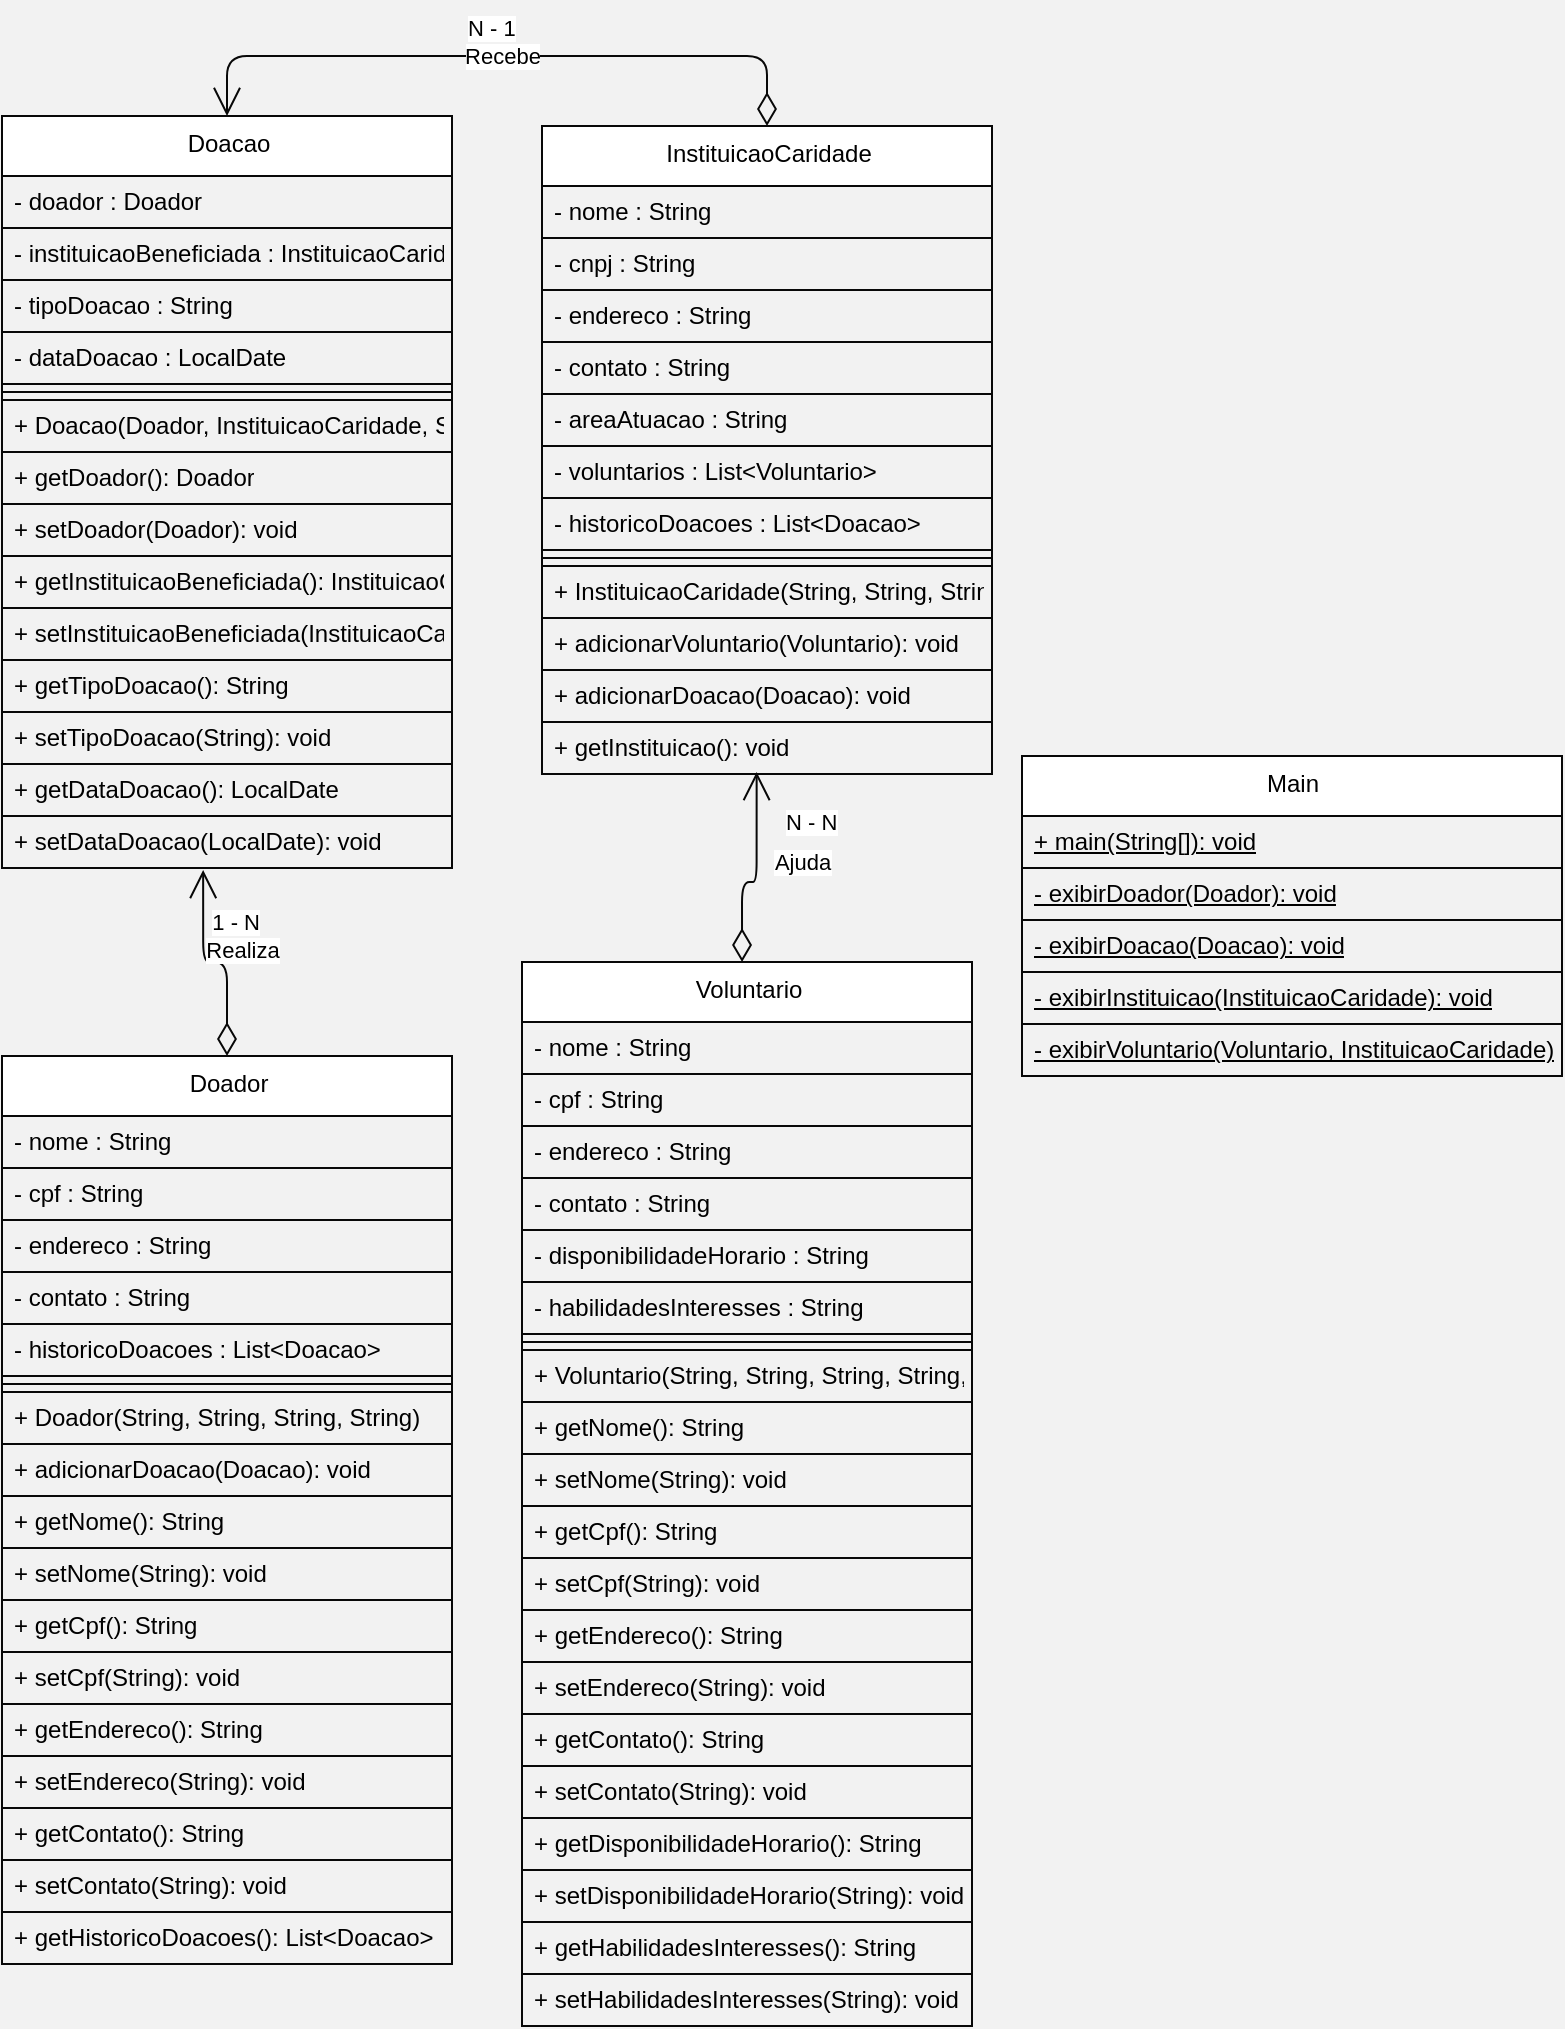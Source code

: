 <mxfile>
    <diagram id="HjIzs9MZ5bQoH0ZlZteO" name="Page-1">
        <mxGraphModel dx="3528" dy="1968" grid="1" gridSize="10" guides="1" tooltips="1" connect="1" arrows="1" fold="1" page="1" pageScale="1" pageWidth="850" pageHeight="1100" background="#F2F2F2" math="0" shadow="0">
            <root>
                <mxCell id="0"/>
                <mxCell id="1" parent="0"/>
                <mxCell id="2" value="Main" style="swimlane;fontStyle=0;align=center;verticalAlign=top;childLayout=stackLayout;horizontal=1;startSize=30;horizontalStack=0;resizeParent=1;resizeParentMax=0;resizeLast=0;collapsible=0;marginBottom=0;html=1;strokeColor=#080808;shadow=0;" parent="1" vertex="1">
                    <mxGeometry x="550" y="390" width="270" height="160" as="geometry"/>
                </mxCell>
                <mxCell id="4" value="+ main(String[]): void" style="text;html=1;strokeColor=#080808;fillColor=none;align=left;verticalAlign=middle;spacingLeft=4;spacingRight=4;overflow=hidden;rotatable=0;points=[[0,0.5],[1,0.5]];portConstraint=eastwest;fontStyle=4;shadow=0;" parent="2" vertex="1">
                    <mxGeometry y="30" width="270" height="26" as="geometry"/>
                </mxCell>
                <mxCell id="86" value="- exibirDoador(Doador): void" style="text;html=1;strokeColor=#080808;fillColor=none;align=left;verticalAlign=middle;spacingLeft=4;spacingRight=4;overflow=hidden;rotatable=0;points=[[0,0.5],[1,0.5]];portConstraint=eastwest;fontStyle=4;shadow=0;" parent="2" vertex="1">
                    <mxGeometry y="56" width="270" height="26" as="geometry"/>
                </mxCell>
                <mxCell id="87" value="- exibirDoacao(Doacao): void" style="text;html=1;strokeColor=#080808;fillColor=none;align=left;verticalAlign=middle;spacingLeft=4;spacingRight=4;overflow=hidden;rotatable=0;points=[[0,0.5],[1,0.5]];portConstraint=eastwest;fontStyle=4;shadow=0;" parent="2" vertex="1">
                    <mxGeometry y="82" width="270" height="26" as="geometry"/>
                </mxCell>
                <mxCell id="88" value="- exibirInstituicao(InstituicaoCaridade): void" style="text;html=1;strokeColor=#080808;fillColor=none;align=left;verticalAlign=middle;spacingLeft=4;spacingRight=4;overflow=hidden;rotatable=0;points=[[0,0.5],[1,0.5]];portConstraint=eastwest;fontStyle=4;shadow=0;" parent="2" vertex="1">
                    <mxGeometry y="108" width="270" height="26" as="geometry"/>
                </mxCell>
                <mxCell id="89" value="- exibirVoluntario(Voluntario, InstituicaoCaridade): void" style="text;html=1;strokeColor=#080808;fillColor=none;align=left;verticalAlign=middle;spacingLeft=4;spacingRight=4;overflow=hidden;rotatable=0;points=[[0,0.5],[1,0.5]];portConstraint=eastwest;fontStyle=4;shadow=0;" parent="2" vertex="1">
                    <mxGeometry y="134" width="270" height="26" as="geometry"/>
                </mxCell>
                <mxCell id="5" value="Doacao" style="swimlane;fontStyle=0;align=center;verticalAlign=top;childLayout=stackLayout;horizontal=1;startSize=30;horizontalStack=0;resizeParent=1;resizeParentMax=0;resizeLast=0;collapsible=0;marginBottom=0;html=1;strokeColor=#080808;shadow=0;" parent="1" vertex="1">
                    <mxGeometry x="40" y="70" width="225" height="376" as="geometry"/>
                </mxCell>
                <mxCell id="6" value="- doador : Doador" style="text;html=1;strokeColor=#080808;fillColor=none;align=left;verticalAlign=middle;spacingLeft=4;spacingRight=4;overflow=hidden;rotatable=0;points=[[0,0.5],[1,0.5]];portConstraint=eastwest;shadow=0;" parent="5" vertex="1">
                    <mxGeometry y="30" width="225" height="26" as="geometry"/>
                </mxCell>
                <mxCell id="7" value="- instituicaoBeneficiada : InstituicaoCaridade" style="text;html=1;strokeColor=#080808;fillColor=none;align=left;verticalAlign=middle;spacingLeft=4;spacingRight=4;overflow=hidden;rotatable=0;points=[[0,0.5],[1,0.5]];portConstraint=eastwest;shadow=0;" parent="5" vertex="1">
                    <mxGeometry y="56" width="225" height="26" as="geometry"/>
                </mxCell>
                <mxCell id="8" value="- tipoDoacao : String" style="text;html=1;strokeColor=#080808;fillColor=none;align=left;verticalAlign=middle;spacingLeft=4;spacingRight=4;overflow=hidden;rotatable=0;points=[[0,0.5],[1,0.5]];portConstraint=eastwest;shadow=0;" parent="5" vertex="1">
                    <mxGeometry y="82" width="225" height="26" as="geometry"/>
                </mxCell>
                <mxCell id="9" value="- dataDoacao : LocalDate" style="text;html=1;strokeColor=#080808;fillColor=none;align=left;verticalAlign=middle;spacingLeft=4;spacingRight=4;overflow=hidden;rotatable=0;points=[[0,0.5],[1,0.5]];portConstraint=eastwest;shadow=0;" parent="5" vertex="1">
                    <mxGeometry y="108" width="225" height="26" as="geometry"/>
                </mxCell>
                <mxCell id="10" style="line;strokeWidth=1;fillColor=none;align=left;verticalAlign=middle;spacingTop=-1;spacingLeft=3;spacingRight=3;rotatable=0;labelPosition=right;points=[];portConstraint=eastwest;strokeColor=#080808;shadow=0;" parent="5" vertex="1">
                    <mxGeometry y="134" width="225" height="8" as="geometry"/>
                </mxCell>
                <mxCell id="11" value="+ Doacao(Doador, InstituicaoCaridade, String, LocalDate)" style="text;html=1;strokeColor=#080808;fillColor=none;align=left;verticalAlign=middle;spacingLeft=4;spacingRight=4;overflow=hidden;rotatable=0;points=[[0,0.5],[1,0.5]];portConstraint=eastwest;shadow=0;" parent="5" vertex="1">
                    <mxGeometry y="142" width="225" height="26" as="geometry"/>
                </mxCell>
                <mxCell id="12" value="+ getDoador(): Doador" style="text;html=1;strokeColor=#080808;fillColor=none;align=left;verticalAlign=middle;spacingLeft=4;spacingRight=4;overflow=hidden;rotatable=0;points=[[0,0.5],[1,0.5]];portConstraint=eastwest;shadow=0;" parent="5" vertex="1">
                    <mxGeometry y="168" width="225" height="26" as="geometry"/>
                </mxCell>
                <mxCell id="13" value="+ setDoador(Doador): void" style="text;html=1;strokeColor=#080808;fillColor=none;align=left;verticalAlign=middle;spacingLeft=4;spacingRight=4;overflow=hidden;rotatable=0;points=[[0,0.5],[1,0.5]];portConstraint=eastwest;shadow=0;" parent="5" vertex="1">
                    <mxGeometry y="194" width="225" height="26" as="geometry"/>
                </mxCell>
                <mxCell id="14" value="+ getInstituicaoBeneficiada(): InstituicaoCaridade" style="text;html=1;strokeColor=#080808;fillColor=none;align=left;verticalAlign=middle;spacingLeft=4;spacingRight=4;overflow=hidden;rotatable=0;points=[[0,0.5],[1,0.5]];portConstraint=eastwest;shadow=0;" parent="5" vertex="1">
                    <mxGeometry y="220" width="225" height="26" as="geometry"/>
                </mxCell>
                <mxCell id="15" value="+ setInstituicaoBeneficiada(InstituicaoCaridade): void" style="text;html=1;strokeColor=#080808;fillColor=none;align=left;verticalAlign=middle;spacingLeft=4;spacingRight=4;overflow=hidden;rotatable=0;points=[[0,0.5],[1,0.5]];portConstraint=eastwest;shadow=0;" parent="5" vertex="1">
                    <mxGeometry y="246" width="225" height="26" as="geometry"/>
                </mxCell>
                <mxCell id="16" value="+ getTipoDoacao(): String" style="text;html=1;strokeColor=#080808;fillColor=none;align=left;verticalAlign=middle;spacingLeft=4;spacingRight=4;overflow=hidden;rotatable=0;points=[[0,0.5],[1,0.5]];portConstraint=eastwest;shadow=0;" parent="5" vertex="1">
                    <mxGeometry y="272" width="225" height="26" as="geometry"/>
                </mxCell>
                <mxCell id="17" value="+ setTipoDoacao(String): void" style="text;html=1;strokeColor=#080808;fillColor=none;align=left;verticalAlign=middle;spacingLeft=4;spacingRight=4;overflow=hidden;rotatable=0;points=[[0,0.5],[1,0.5]];portConstraint=eastwest;shadow=0;" parent="5" vertex="1">
                    <mxGeometry y="298" width="225" height="26" as="geometry"/>
                </mxCell>
                <mxCell id="18" value="+ getDataDoacao(): LocalDate" style="text;html=1;strokeColor=#080808;fillColor=none;align=left;verticalAlign=middle;spacingLeft=4;spacingRight=4;overflow=hidden;rotatable=0;points=[[0,0.5],[1,0.5]];portConstraint=eastwest;shadow=0;" parent="5" vertex="1">
                    <mxGeometry y="324" width="225" height="26" as="geometry"/>
                </mxCell>
                <mxCell id="19" value="+ setDataDoacao(LocalDate): void" style="text;html=1;strokeColor=#080808;fillColor=none;align=left;verticalAlign=middle;spacingLeft=4;spacingRight=4;overflow=hidden;rotatable=0;points=[[0,0.5],[1,0.5]];portConstraint=eastwest;shadow=0;" parent="5" vertex="1">
                    <mxGeometry y="350" width="225" height="26" as="geometry"/>
                </mxCell>
                <mxCell id="20" value="Doador" style="swimlane;fontStyle=0;align=center;verticalAlign=top;childLayout=stackLayout;horizontal=1;startSize=30;horizontalStack=0;resizeParent=1;resizeParentMax=0;resizeLast=0;collapsible=0;marginBottom=0;html=1;strokeColor=#080808;shadow=0;" parent="1" vertex="1">
                    <mxGeometry x="40" y="540" width="225" height="454" as="geometry"/>
                </mxCell>
                <mxCell id="21" value="- nome : String" style="text;html=1;strokeColor=#080808;fillColor=none;align=left;verticalAlign=middle;spacingLeft=4;spacingRight=4;overflow=hidden;rotatable=0;points=[[0,0.5],[1,0.5]];portConstraint=eastwest;shadow=0;" parent="20" vertex="1">
                    <mxGeometry y="30" width="225" height="26" as="geometry"/>
                </mxCell>
                <mxCell id="22" value="- cpf : String" style="text;html=1;strokeColor=#080808;fillColor=none;align=left;verticalAlign=middle;spacingLeft=4;spacingRight=4;overflow=hidden;rotatable=0;points=[[0,0.5],[1,0.5]];portConstraint=eastwest;shadow=0;" parent="20" vertex="1">
                    <mxGeometry y="56" width="225" height="26" as="geometry"/>
                </mxCell>
                <mxCell id="23" value="- endereco : String" style="text;html=1;strokeColor=#080808;fillColor=none;align=left;verticalAlign=middle;spacingLeft=4;spacingRight=4;overflow=hidden;rotatable=0;points=[[0,0.5],[1,0.5]];portConstraint=eastwest;shadow=0;" parent="20" vertex="1">
                    <mxGeometry y="82" width="225" height="26" as="geometry"/>
                </mxCell>
                <mxCell id="24" value="- contato : String" style="text;html=1;strokeColor=#080808;fillColor=none;align=left;verticalAlign=middle;spacingLeft=4;spacingRight=4;overflow=hidden;rotatable=0;points=[[0,0.5],[1,0.5]];portConstraint=eastwest;shadow=0;" parent="20" vertex="1">
                    <mxGeometry y="108" width="225" height="26" as="geometry"/>
                </mxCell>
                <mxCell id="25" value="- historicoDoacoes : List&lt;Doacao&gt;&amp;lt;Doacao&amp;gt;" style="text;html=1;strokeColor=#080808;fillColor=none;align=left;verticalAlign=middle;spacingLeft=4;spacingRight=4;overflow=hidden;rotatable=0;points=[[0,0.5],[1,0.5]];portConstraint=eastwest;shadow=0;" parent="20" vertex="1">
                    <mxGeometry y="134" width="225" height="26" as="geometry"/>
                </mxCell>
                <mxCell id="26" style="line;strokeWidth=1;fillColor=none;align=left;verticalAlign=middle;spacingTop=-1;spacingLeft=3;spacingRight=3;rotatable=0;labelPosition=right;points=[];portConstraint=eastwest;strokeColor=#080808;shadow=0;" parent="20" vertex="1">
                    <mxGeometry y="160" width="225" height="8" as="geometry"/>
                </mxCell>
                <mxCell id="27" value="+ Doador(String, String, String, String)" style="text;html=1;strokeColor=#080808;fillColor=none;align=left;verticalAlign=middle;spacingLeft=4;spacingRight=4;overflow=hidden;rotatable=0;points=[[0,0.5],[1,0.5]];portConstraint=eastwest;shadow=0;" parent="20" vertex="1">
                    <mxGeometry y="168" width="225" height="26" as="geometry"/>
                </mxCell>
                <mxCell id="28" value="+ adicionarDoacao(Doacao): void" style="text;html=1;strokeColor=#080808;fillColor=none;align=left;verticalAlign=middle;spacingLeft=4;spacingRight=4;overflow=hidden;rotatable=0;points=[[0,0.5],[1,0.5]];portConstraint=eastwest;shadow=0;" parent="20" vertex="1">
                    <mxGeometry y="194" width="225" height="26" as="geometry"/>
                </mxCell>
                <mxCell id="29" value="+ getNome(): String" style="text;html=1;strokeColor=#080808;fillColor=none;align=left;verticalAlign=middle;spacingLeft=4;spacingRight=4;overflow=hidden;rotatable=0;points=[[0,0.5],[1,0.5]];portConstraint=eastwest;shadow=0;" parent="20" vertex="1">
                    <mxGeometry y="220" width="225" height="26" as="geometry"/>
                </mxCell>
                <mxCell id="30" value="+ setNome(String): void" style="text;html=1;strokeColor=#080808;fillColor=none;align=left;verticalAlign=middle;spacingLeft=4;spacingRight=4;overflow=hidden;rotatable=0;points=[[0,0.5],[1,0.5]];portConstraint=eastwest;shadow=0;" parent="20" vertex="1">
                    <mxGeometry y="246" width="225" height="26" as="geometry"/>
                </mxCell>
                <mxCell id="31" value="+ getCpf(): String" style="text;html=1;strokeColor=#080808;fillColor=none;align=left;verticalAlign=middle;spacingLeft=4;spacingRight=4;overflow=hidden;rotatable=0;points=[[0,0.5],[1,0.5]];portConstraint=eastwest;shadow=0;" parent="20" vertex="1">
                    <mxGeometry y="272" width="225" height="26" as="geometry"/>
                </mxCell>
                <mxCell id="32" value="+ setCpf(String): void" style="text;html=1;strokeColor=#080808;fillColor=none;align=left;verticalAlign=middle;spacingLeft=4;spacingRight=4;overflow=hidden;rotatable=0;points=[[0,0.5],[1,0.5]];portConstraint=eastwest;shadow=0;" parent="20" vertex="1">
                    <mxGeometry y="298" width="225" height="26" as="geometry"/>
                </mxCell>
                <mxCell id="33" value="+ getEndereco(): String" style="text;html=1;strokeColor=#080808;fillColor=none;align=left;verticalAlign=middle;spacingLeft=4;spacingRight=4;overflow=hidden;rotatable=0;points=[[0,0.5],[1,0.5]];portConstraint=eastwest;shadow=0;" parent="20" vertex="1">
                    <mxGeometry y="324" width="225" height="26" as="geometry"/>
                </mxCell>
                <mxCell id="34" value="+ setEndereco(String): void" style="text;html=1;strokeColor=#080808;fillColor=none;align=left;verticalAlign=middle;spacingLeft=4;spacingRight=4;overflow=hidden;rotatable=0;points=[[0,0.5],[1,0.5]];portConstraint=eastwest;shadow=0;" parent="20" vertex="1">
                    <mxGeometry y="350" width="225" height="26" as="geometry"/>
                </mxCell>
                <mxCell id="35" value="+ getContato(): String" style="text;html=1;strokeColor=#080808;fillColor=none;align=left;verticalAlign=middle;spacingLeft=4;spacingRight=4;overflow=hidden;rotatable=0;points=[[0,0.5],[1,0.5]];portConstraint=eastwest;shadow=0;" parent="20" vertex="1">
                    <mxGeometry y="376" width="225" height="26" as="geometry"/>
                </mxCell>
                <mxCell id="36" value="+ setContato(String): void" style="text;html=1;strokeColor=#080808;fillColor=none;align=left;verticalAlign=middle;spacingLeft=4;spacingRight=4;overflow=hidden;rotatable=0;points=[[0,0.5],[1,0.5]];portConstraint=eastwest;shadow=0;" parent="20" vertex="1">
                    <mxGeometry y="402" width="225" height="26" as="geometry"/>
                </mxCell>
                <mxCell id="37" value="+ getHistoricoDoacoes(): List&lt;Doacao&gt;&amp;lt;Doacao&amp;gt;" style="text;html=1;strokeColor=#080808;fillColor=none;align=left;verticalAlign=middle;spacingLeft=4;spacingRight=4;overflow=hidden;rotatable=0;points=[[0,0.5],[1,0.5]];portConstraint=eastwest;shadow=0;" parent="20" vertex="1">
                    <mxGeometry y="428" width="225" height="26" as="geometry"/>
                </mxCell>
                <mxCell id="38" value="InstituicaoCaridade" style="swimlane;fontStyle=0;align=center;verticalAlign=top;childLayout=stackLayout;horizontal=1;startSize=30;horizontalStack=0;resizeParent=1;resizeParentMax=0;resizeLast=0;collapsible=0;marginBottom=0;html=1;strokeColor=#080808;shadow=0;" parent="1" vertex="1">
                    <mxGeometry x="310" y="75" width="225" height="324" as="geometry"/>
                </mxCell>
                <mxCell id="39" value="- nome : String" style="text;html=1;strokeColor=#080808;fillColor=none;align=left;verticalAlign=middle;spacingLeft=4;spacingRight=4;overflow=hidden;rotatable=0;points=[[0,0.5],[1,0.5]];portConstraint=eastwest;shadow=0;" parent="38" vertex="1">
                    <mxGeometry y="30" width="225" height="26" as="geometry"/>
                </mxCell>
                <mxCell id="40" value="- cnpj : String" style="text;html=1;strokeColor=#080808;fillColor=none;align=left;verticalAlign=middle;spacingLeft=4;spacingRight=4;overflow=hidden;rotatable=0;points=[[0,0.5],[1,0.5]];portConstraint=eastwest;shadow=0;" parent="38" vertex="1">
                    <mxGeometry y="56" width="225" height="26" as="geometry"/>
                </mxCell>
                <mxCell id="41" value="- endereco : String" style="text;html=1;strokeColor=#080808;fillColor=none;align=left;verticalAlign=middle;spacingLeft=4;spacingRight=4;overflow=hidden;rotatable=0;points=[[0,0.5],[1,0.5]];portConstraint=eastwest;shadow=0;" parent="38" vertex="1">
                    <mxGeometry y="82" width="225" height="26" as="geometry"/>
                </mxCell>
                <mxCell id="42" value="- contato : String" style="text;html=1;strokeColor=#080808;fillColor=none;align=left;verticalAlign=middle;spacingLeft=4;spacingRight=4;overflow=hidden;rotatable=0;points=[[0,0.5],[1,0.5]];portConstraint=eastwest;shadow=0;" parent="38" vertex="1">
                    <mxGeometry y="108" width="225" height="26" as="geometry"/>
                </mxCell>
                <mxCell id="43" value="- areaAtuacao : String" style="text;html=1;strokeColor=#080808;fillColor=none;align=left;verticalAlign=middle;spacingLeft=4;spacingRight=4;overflow=hidden;rotatable=0;points=[[0,0.5],[1,0.5]];portConstraint=eastwest;shadow=0;" parent="38" vertex="1">
                    <mxGeometry y="134" width="225" height="26" as="geometry"/>
                </mxCell>
                <mxCell id="44" value="- voluntarios : List&lt;Voluntario&gt;&amp;lt;Voluntario&amp;gt;" style="text;html=1;strokeColor=#080808;fillColor=none;align=left;verticalAlign=middle;spacingLeft=4;spacingRight=4;overflow=hidden;rotatable=0;points=[[0,0.5],[1,0.5]];portConstraint=eastwest;shadow=0;" parent="38" vertex="1">
                    <mxGeometry y="160" width="225" height="26" as="geometry"/>
                </mxCell>
                <mxCell id="45" value="- historicoDoacoes : List&lt;Doacao&gt;&amp;lt;Doacao&amp;gt;" style="text;html=1;strokeColor=#080808;fillColor=none;align=left;verticalAlign=middle;spacingLeft=4;spacingRight=4;overflow=hidden;rotatable=0;points=[[0,0.5],[1,0.5]];portConstraint=eastwest;shadow=0;" parent="38" vertex="1">
                    <mxGeometry y="186" width="225" height="26" as="geometry"/>
                </mxCell>
                <mxCell id="46" style="line;strokeWidth=1;fillColor=none;align=left;verticalAlign=middle;spacingTop=-1;spacingLeft=3;spacingRight=3;rotatable=0;labelPosition=right;points=[];portConstraint=eastwest;strokeColor=#080808;shadow=0;" parent="38" vertex="1">
                    <mxGeometry y="212" width="225" height="8" as="geometry"/>
                </mxCell>
                <mxCell id="47" value="+ InstituicaoCaridade(String, String, String, String, String)" style="text;html=1;strokeColor=#080808;fillColor=none;align=left;verticalAlign=middle;spacingLeft=4;spacingRight=4;overflow=hidden;rotatable=0;points=[[0,0.5],[1,0.5]];portConstraint=eastwest;shadow=0;" parent="38" vertex="1">
                    <mxGeometry y="220" width="225" height="26" as="geometry"/>
                </mxCell>
                <mxCell id="48" value="+ adicionarVoluntario(Voluntario): void" style="text;html=1;strokeColor=#080808;fillColor=none;align=left;verticalAlign=middle;spacingLeft=4;spacingRight=4;overflow=hidden;rotatable=0;points=[[0,0.5],[1,0.5]];portConstraint=eastwest;shadow=0;" parent="38" vertex="1">
                    <mxGeometry y="246" width="225" height="26" as="geometry"/>
                </mxCell>
                <mxCell id="49" value="+ adicionarDoacao(Doacao): void" style="text;html=1;strokeColor=#080808;fillColor=none;align=left;verticalAlign=middle;spacingLeft=4;spacingRight=4;overflow=hidden;rotatable=0;points=[[0,0.5],[1,0.5]];portConstraint=eastwest;shadow=0;" parent="38" vertex="1">
                    <mxGeometry y="272" width="225" height="26" as="geometry"/>
                </mxCell>
                <mxCell id="50" value="+ getInstituicao(): void" style="text;html=1;strokeColor=#080808;fillColor=none;align=left;verticalAlign=middle;spacingLeft=4;spacingRight=4;overflow=hidden;rotatable=0;points=[[0,0.5],[1,0.5]];portConstraint=eastwest;shadow=0;" parent="38" vertex="1">
                    <mxGeometry y="298" width="225" height="26" as="geometry"/>
                </mxCell>
                <mxCell id="51" value="Voluntario" style="swimlane;fontStyle=0;align=center;verticalAlign=top;childLayout=stackLayout;horizontal=1;startSize=30;horizontalStack=0;resizeParent=1;resizeParentMax=0;resizeLast=0;collapsible=0;marginBottom=0;html=1;strokeColor=#080808;shadow=0;" parent="1" vertex="1">
                    <mxGeometry x="300" y="493" width="225" height="532" as="geometry"/>
                </mxCell>
                <mxCell id="52" value="- nome : String" style="text;html=1;strokeColor=#080808;fillColor=none;align=left;verticalAlign=middle;spacingLeft=4;spacingRight=4;overflow=hidden;rotatable=0;points=[[0,0.5],[1,0.5]];portConstraint=eastwest;shadow=0;" parent="51" vertex="1">
                    <mxGeometry y="30" width="225" height="26" as="geometry"/>
                </mxCell>
                <mxCell id="53" value="- cpf : String" style="text;html=1;strokeColor=#080808;fillColor=none;align=left;verticalAlign=middle;spacingLeft=4;spacingRight=4;overflow=hidden;rotatable=0;points=[[0,0.5],[1,0.5]];portConstraint=eastwest;shadow=0;" parent="51" vertex="1">
                    <mxGeometry y="56" width="225" height="26" as="geometry"/>
                </mxCell>
                <mxCell id="54" value="- endereco : String" style="text;html=1;strokeColor=#080808;fillColor=none;align=left;verticalAlign=middle;spacingLeft=4;spacingRight=4;overflow=hidden;rotatable=0;points=[[0,0.5],[1,0.5]];portConstraint=eastwest;shadow=0;" parent="51" vertex="1">
                    <mxGeometry y="82" width="225" height="26" as="geometry"/>
                </mxCell>
                <mxCell id="55" value="- contato : String" style="text;html=1;strokeColor=#080808;fillColor=none;align=left;verticalAlign=middle;spacingLeft=4;spacingRight=4;overflow=hidden;rotatable=0;points=[[0,0.5],[1,0.5]];portConstraint=eastwest;shadow=0;" parent="51" vertex="1">
                    <mxGeometry y="108" width="225" height="26" as="geometry"/>
                </mxCell>
                <mxCell id="56" value="- disponibilidadeHorario : String" style="text;html=1;strokeColor=#080808;fillColor=none;align=left;verticalAlign=middle;spacingLeft=4;spacingRight=4;overflow=hidden;rotatable=0;points=[[0,0.5],[1,0.5]];portConstraint=eastwest;shadow=0;" parent="51" vertex="1">
                    <mxGeometry y="134" width="225" height="26" as="geometry"/>
                </mxCell>
                <mxCell id="57" value="- habilidadesInteresses : String" style="text;html=1;strokeColor=#080808;fillColor=none;align=left;verticalAlign=middle;spacingLeft=4;spacingRight=4;overflow=hidden;rotatable=0;points=[[0,0.5],[1,0.5]];portConstraint=eastwest;shadow=0;" parent="51" vertex="1">
                    <mxGeometry y="160" width="225" height="26" as="geometry"/>
                </mxCell>
                <mxCell id="58" style="line;strokeWidth=1;fillColor=none;align=left;verticalAlign=middle;spacingTop=-1;spacingLeft=3;spacingRight=3;rotatable=0;labelPosition=right;points=[];portConstraint=eastwest;strokeColor=#080808;shadow=0;" parent="51" vertex="1">
                    <mxGeometry y="186" width="225" height="8" as="geometry"/>
                </mxCell>
                <mxCell id="59" value="+ Voluntario(String, String, String, String, String, String)" style="text;html=1;strokeColor=#080808;fillColor=none;align=left;verticalAlign=middle;spacingLeft=4;spacingRight=4;overflow=hidden;rotatable=0;points=[[0,0.5],[1,0.5]];portConstraint=eastwest;shadow=0;" parent="51" vertex="1">
                    <mxGeometry y="194" width="225" height="26" as="geometry"/>
                </mxCell>
                <mxCell id="60" value="+ getNome(): String" style="text;html=1;strokeColor=#080808;fillColor=none;align=left;verticalAlign=middle;spacingLeft=4;spacingRight=4;overflow=hidden;rotatable=0;points=[[0,0.5],[1,0.5]];portConstraint=eastwest;shadow=0;" parent="51" vertex="1">
                    <mxGeometry y="220" width="225" height="26" as="geometry"/>
                </mxCell>
                <mxCell id="61" value="+ setNome(String): void" style="text;html=1;strokeColor=#080808;fillColor=none;align=left;verticalAlign=middle;spacingLeft=4;spacingRight=4;overflow=hidden;rotatable=0;points=[[0,0.5],[1,0.5]];portConstraint=eastwest;shadow=0;" parent="51" vertex="1">
                    <mxGeometry y="246" width="225" height="26" as="geometry"/>
                </mxCell>
                <mxCell id="62" value="+ getCpf(): String" style="text;html=1;strokeColor=#080808;fillColor=none;align=left;verticalAlign=middle;spacingLeft=4;spacingRight=4;overflow=hidden;rotatable=0;points=[[0,0.5],[1,0.5]];portConstraint=eastwest;shadow=0;" parent="51" vertex="1">
                    <mxGeometry y="272" width="225" height="26" as="geometry"/>
                </mxCell>
                <mxCell id="63" value="+ setCpf(String): void" style="text;html=1;strokeColor=#080808;fillColor=none;align=left;verticalAlign=middle;spacingLeft=4;spacingRight=4;overflow=hidden;rotatable=0;points=[[0,0.5],[1,0.5]];portConstraint=eastwest;shadow=0;" parent="51" vertex="1">
                    <mxGeometry y="298" width="225" height="26" as="geometry"/>
                </mxCell>
                <mxCell id="64" value="+ getEndereco(): String" style="text;html=1;strokeColor=#080808;fillColor=none;align=left;verticalAlign=middle;spacingLeft=4;spacingRight=4;overflow=hidden;rotatable=0;points=[[0,0.5],[1,0.5]];portConstraint=eastwest;shadow=0;" parent="51" vertex="1">
                    <mxGeometry y="324" width="225" height="26" as="geometry"/>
                </mxCell>
                <mxCell id="65" value="+ setEndereco(String): void" style="text;html=1;strokeColor=#080808;fillColor=none;align=left;verticalAlign=middle;spacingLeft=4;spacingRight=4;overflow=hidden;rotatable=0;points=[[0,0.5],[1,0.5]];portConstraint=eastwest;shadow=0;" parent="51" vertex="1">
                    <mxGeometry y="350" width="225" height="26" as="geometry"/>
                </mxCell>
                <mxCell id="66" value="+ getContato(): String" style="text;html=1;strokeColor=#080808;fillColor=none;align=left;verticalAlign=middle;spacingLeft=4;spacingRight=4;overflow=hidden;rotatable=0;points=[[0,0.5],[1,0.5]];portConstraint=eastwest;shadow=0;" parent="51" vertex="1">
                    <mxGeometry y="376" width="225" height="26" as="geometry"/>
                </mxCell>
                <mxCell id="67" value="+ setContato(String): void" style="text;html=1;strokeColor=#080808;fillColor=none;align=left;verticalAlign=middle;spacingLeft=4;spacingRight=4;overflow=hidden;rotatable=0;points=[[0,0.5],[1,0.5]];portConstraint=eastwest;shadow=0;" parent="51" vertex="1">
                    <mxGeometry y="402" width="225" height="26" as="geometry"/>
                </mxCell>
                <mxCell id="68" value="+ getDisponibilidadeHorario(): String" style="text;html=1;strokeColor=#080808;fillColor=none;align=left;verticalAlign=middle;spacingLeft=4;spacingRight=4;overflow=hidden;rotatable=0;points=[[0,0.5],[1,0.5]];portConstraint=eastwest;shadow=0;" parent="51" vertex="1">
                    <mxGeometry y="428" width="225" height="26" as="geometry"/>
                </mxCell>
                <mxCell id="69" value="+ setDisponibilidadeHorario(String): void" style="text;html=1;strokeColor=#080808;fillColor=none;align=left;verticalAlign=middle;spacingLeft=4;spacingRight=4;overflow=hidden;rotatable=0;points=[[0,0.5],[1,0.5]];portConstraint=eastwest;shadow=0;" parent="51" vertex="1">
                    <mxGeometry y="454" width="225" height="26" as="geometry"/>
                </mxCell>
                <mxCell id="70" value="+ getHabilidadesInteresses(): String" style="text;html=1;strokeColor=#080808;fillColor=none;align=left;verticalAlign=middle;spacingLeft=4;spacingRight=4;overflow=hidden;rotatable=0;points=[[0,0.5],[1,0.5]];portConstraint=eastwest;shadow=0;" parent="51" vertex="1">
                    <mxGeometry y="480" width="225" height="26" as="geometry"/>
                </mxCell>
                <mxCell id="71" value="+ setHabilidadesInteresses(String): void" style="text;html=1;strokeColor=#080808;fillColor=none;align=left;verticalAlign=middle;spacingLeft=4;spacingRight=4;overflow=hidden;rotatable=0;points=[[0,0.5],[1,0.5]];portConstraint=eastwest;shadow=0;" parent="51" vertex="1">
                    <mxGeometry y="506" width="225" height="26" as="geometry"/>
                </mxCell>
                <mxCell id="74" value="Realiza" style="endArrow=open;html=1;endSize=12;startArrow=diamondThin;startSize=14;startFill=0;edgeStyle=orthogonalEdgeStyle;entryX=0.447;entryY=1.038;entryDx=0;entryDy=0;entryPerimeter=0;strokeColor=#080808;shadow=0;" parent="1" source="20" target="19" edge="1">
                    <mxGeometry x="0.226" y="-19" relative="1" as="geometry">
                        <mxPoint x="270" y="350" as="sourcePoint"/>
                        <mxPoint x="430" y="350" as="targetPoint"/>
                        <mxPoint as="offset"/>
                    </mxGeometry>
                </mxCell>
                <mxCell id="76" value="1 - N" style="edgeLabel;resizable=0;html=1;align=right;verticalAlign=top;strokeColor=#080808;shadow=0;" parent="74" connectable="0" vertex="1">
                    <mxGeometry x="1" relative="1" as="geometry">
                        <mxPoint x="29" y="13" as="offset"/>
                    </mxGeometry>
                </mxCell>
                <mxCell id="77" value="Recebe" style="endArrow=open;html=1;endSize=12;startArrow=diamondThin;startSize=14;startFill=0;edgeStyle=orthogonalEdgeStyle;exitX=0.5;exitY=0;exitDx=0;exitDy=0;entryX=0.5;entryY=0;entryDx=0;entryDy=0;strokeColor=#080808;shadow=0;" parent="1" source="38" target="5" edge="1">
                    <mxGeometry relative="1" as="geometry">
                        <mxPoint x="410" y="480" as="sourcePoint"/>
                        <mxPoint x="570" y="480" as="targetPoint"/>
                        <Array as="points">
                            <mxPoint x="423" y="40"/>
                            <mxPoint x="153" y="40"/>
                        </Array>
                    </mxGeometry>
                </mxCell>
                <mxCell id="78" value="N - 1" style="edgeLabel;resizable=0;html=1;align=left;verticalAlign=top;strokeColor=#080808;shadow=0;" parent="77" connectable="0" vertex="1">
                    <mxGeometry x="-1" relative="1" as="geometry">
                        <mxPoint x="-152" y="-62" as="offset"/>
                    </mxGeometry>
                </mxCell>
                <mxCell id="83" value="Ajuda" style="endArrow=open;html=1;endSize=12;startArrow=diamondThin;startSize=14;startFill=0;edgeStyle=orthogonalEdgeStyle;exitX=0.489;exitY=0;exitDx=0;exitDy=0;exitPerimeter=0;entryX=0.477;entryY=0.962;entryDx=0;entryDy=0;entryPerimeter=0;strokeColor=#080808;shadow=0;" parent="1" source="51" target="50" edge="1">
                    <mxGeometry x="0.121" y="-23" relative="1" as="geometry">
                        <mxPoint x="420" y="430.8" as="sourcePoint"/>
                        <mxPoint x="580" y="430.8" as="targetPoint"/>
                        <Array as="points">
                            <mxPoint x="410" y="453"/>
                            <mxPoint x="417" y="453"/>
                        </Array>
                        <mxPoint as="offset"/>
                    </mxGeometry>
                </mxCell>
                <mxCell id="84" value="N - N" style="edgeLabel;resizable=0;html=1;align=left;verticalAlign=top;strokeColor=#080808;shadow=0;" parent="83" connectable="0" vertex="1">
                    <mxGeometry x="-1" relative="1" as="geometry">
                        <mxPoint x="20" y="-83" as="offset"/>
                    </mxGeometry>
                </mxCell>
            </root>
        </mxGraphModel>
    </diagram>
</mxfile>